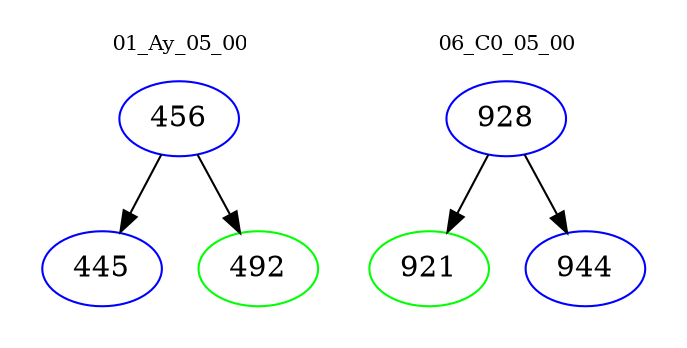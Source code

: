 digraph{
subgraph cluster_0 {
color = white
label = "01_Ay_05_00";
fontsize=10;
T0_456 [label="456", color="blue"]
T0_456 -> T0_445 [color="black"]
T0_445 [label="445", color="blue"]
T0_456 -> T0_492 [color="black"]
T0_492 [label="492", color="green"]
}
subgraph cluster_1 {
color = white
label = "06_C0_05_00";
fontsize=10;
T1_928 [label="928", color="blue"]
T1_928 -> T1_921 [color="black"]
T1_921 [label="921", color="green"]
T1_928 -> T1_944 [color="black"]
T1_944 [label="944", color="blue"]
}
}
